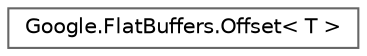 digraph "Graphical Class Hierarchy"
{
 // LATEX_PDF_SIZE
  bgcolor="transparent";
  edge [fontname=Helvetica,fontsize=10,labelfontname=Helvetica,labelfontsize=10];
  node [fontname=Helvetica,fontsize=10,shape=box,height=0.2,width=0.4];
  rankdir="LR";
  Node0 [id="Node000000",label="Google.FlatBuffers.Offset\< T \>",height=0.2,width=0.4,color="grey40", fillcolor="white", style="filled",URL="$structGoogle_1_1FlatBuffers_1_1Offset.html",tooltip="Offset class for typesafe assignments."];
}
